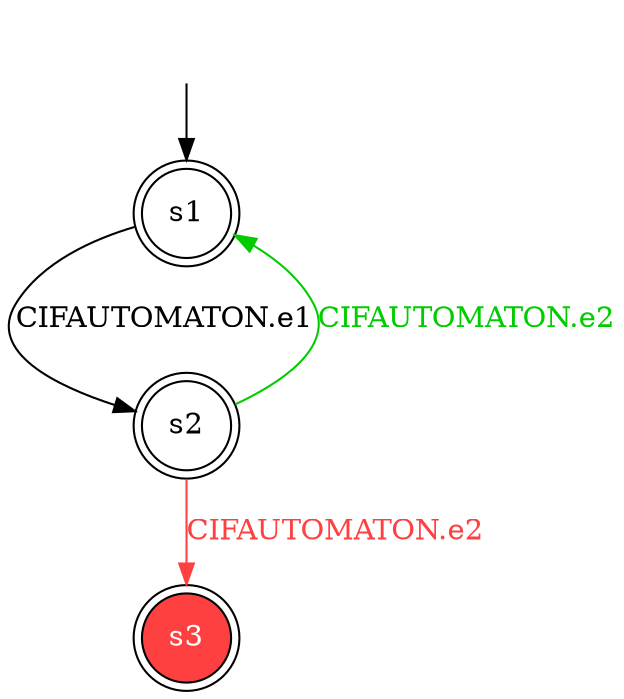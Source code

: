 digraph diffautomaton {
	1 [label=<s1> shape="doublecircle"];
	2 [label=<s2> shape="doublecircle"];
	3 [label=<s3> shape="doublecircle" fillcolor="#ff4040" fontcolor="#ffffff" style="filled"];
	__init1 [label=<> shape="none"];
	__init1 -> 1;
	1 -> 2 [label=<<font color="#000000">CIFAUTOMATON.e1</font>> id="1-0-2"];
	2 -> 3 [label=<<font color="#ff4040">CIFAUTOMATON.e2</font>> color="#ff4040" id="2-0-3"];
	2 -> 1 [label=<<font color="#00cc00">CIFAUTOMATON.e2</font>> color="#00cc00" id="2-1-1"];
}
